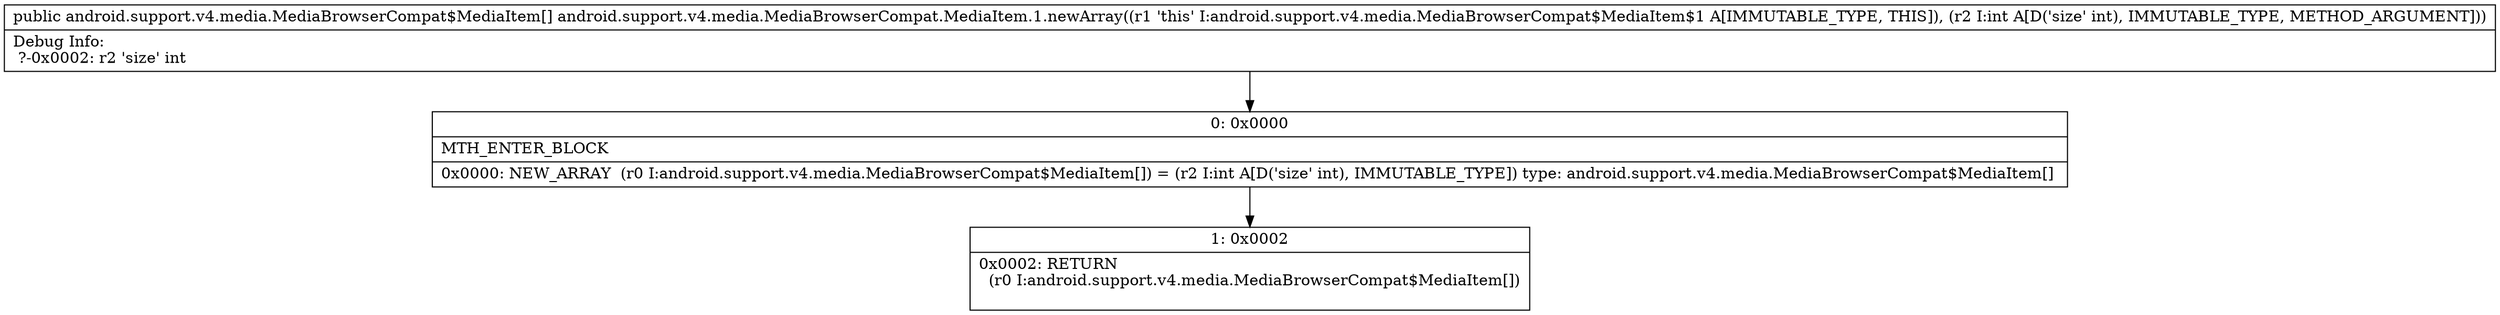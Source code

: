 digraph "CFG forandroid.support.v4.media.MediaBrowserCompat.MediaItem.1.newArray(I)[Landroid\/support\/v4\/media\/MediaBrowserCompat$MediaItem;" {
Node_0 [shape=record,label="{0\:\ 0x0000|MTH_ENTER_BLOCK\l|0x0000: NEW_ARRAY  (r0 I:android.support.v4.media.MediaBrowserCompat$MediaItem[]) = (r2 I:int A[D('size' int), IMMUTABLE_TYPE]) type: android.support.v4.media.MediaBrowserCompat$MediaItem[] \l}"];
Node_1 [shape=record,label="{1\:\ 0x0002|0x0002: RETURN  \l  (r0 I:android.support.v4.media.MediaBrowserCompat$MediaItem[])\l \l}"];
MethodNode[shape=record,label="{public android.support.v4.media.MediaBrowserCompat$MediaItem[] android.support.v4.media.MediaBrowserCompat.MediaItem.1.newArray((r1 'this' I:android.support.v4.media.MediaBrowserCompat$MediaItem$1 A[IMMUTABLE_TYPE, THIS]), (r2 I:int A[D('size' int), IMMUTABLE_TYPE, METHOD_ARGUMENT]))  | Debug Info:\l  ?\-0x0002: r2 'size' int\l}"];
MethodNode -> Node_0;
Node_0 -> Node_1;
}

